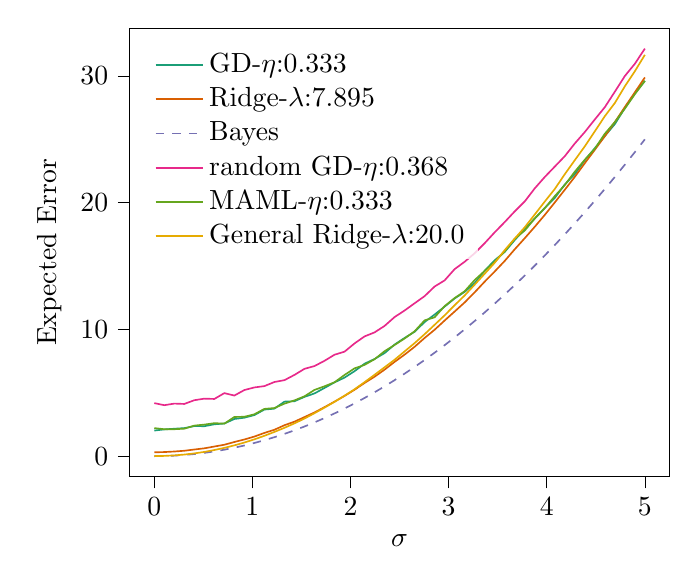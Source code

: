 % This file was created with tikzplotlib v0.10.1.
\begin{tikzpicture}

\definecolor{chocolate217952}{RGB}{217,95,2}
\definecolor{darkcyan27158119}{RGB}{27,158,119}
\definecolor{darkgray176}{RGB}{176,176,176}
\definecolor{deeppink23141138}{RGB}{231,41,138}
\definecolor{lightslategray117112179}{RGB}{117,112,179}
\definecolor{olivedrab10216630}{RGB}{102,166,30}
\definecolor{orange2301712}{RGB}{230,171,2}

\begin{axis}[
legend cell align={left},
legend style={
  fill opacity=0.8,
  draw opacity=1,
  text opacity=1,
  at={(0.03,0.97)},
  anchor=north west,
  draw=none
},
tick align=outside,
tick pos=left,
x grid style={darkgray176},
xlabel={\(\displaystyle \sigma\)},
xmin=-0.25, xmax=5.25,
xtick style={color=black},
y grid style={darkgray176},
ylabel={Expected Error},
ymin=-1.608, ymax=33.768,
ytick style={color=black}
]
\addplot [semithick, darkcyan27158119]
table {%
0 2.022
0.102 2.111
0.204 2.166
0.306 2.216
0.408 2.374
0.51 2.365
0.612 2.515
0.714 2.576
0.816 2.935
0.918 3.036
1.02 3.242
1.122 3.677
1.224 3.75
1.327 4.306
1.429 4.336
1.531 4.68
1.633 4.951
1.735 5.384
1.837 5.823
1.939 6.199
2.041 6.707
2.143 7.297
2.245 7.67
2.347 8.13
2.449 8.804
2.551 9.329
2.653 9.815
2.755 10.581
2.857 11.175
2.959 11.799
3.061 12.444
3.163 12.962
3.265 13.654
3.367 14.628
3.469 15.456
3.571 16.112
3.673 17.046
3.776 17.934
3.878 18.75
3.98 19.583
4.082 20.375
4.184 21.442
4.286 22.26
4.388 23.358
4.49 24.301
4.592 25.261
4.694 26.203
4.796 27.463
4.898 28.618
5 29.608
};
\addlegendentry{GD-$\eta$:0.333}
\addplot [semithick, chocolate217952]
table {%
0 0.306
0.102 0.325
0.204 0.368
0.306 0.428
0.408 0.526
0.51 0.62
0.612 0.762
0.714 0.902
0.816 1.119
0.918 1.317
1.02 1.548
1.122 1.835
1.224 2.084
1.327 2.443
1.429 2.724
1.531 3.086
1.633 3.451
1.735 3.869
1.837 4.304
1.939 4.753
2.041 5.241
2.143 5.776
2.245 6.269
2.347 6.826
2.449 7.44
2.551 8.011
2.653 8.629
2.755 9.326
2.857 9.975
2.959 10.703
3.061 11.413
3.163 12.128
3.265 12.926
3.367 13.768
3.469 14.569
3.571 15.401
3.673 16.318
3.776 17.2
3.878 18.103
3.98 19.038
4.082 20.022
4.184 21.024
4.286 22.042
4.388 23.118
4.49 24.176
4.592 25.25
4.694 26.368
4.796 27.551
4.898 28.713
5 29.883
};
\addlegendentry{Ridge-$\lambda$:7.895}
\addplot [semithick, lightslategray117112179, dashed]
table {%
0 0
0.102 0.01
0.204 0.042
0.306 0.094
0.408 0.167
0.51 0.26
0.612 0.375
0.714 0.51
0.816 0.666
0.918 0.843
1.02 1.041
1.122 1.26
1.224 1.499
1.327 1.76
1.429 2.041
1.531 2.343
1.633 2.666
1.735 3.009
1.837 3.374
1.939 3.759
2.041 4.165
2.143 4.592
2.245 5.04
2.347 5.508
2.449 5.997
2.551 6.508
2.653 7.039
2.755 7.591
2.857 8.163
2.959 8.757
3.061 9.371
3.163 10.006
3.265 10.662
3.367 11.339
3.469 12.037
3.571 12.755
3.673 13.494
3.776 14.254
3.878 15.035
3.98 15.837
4.082 16.66
4.184 17.503
4.286 18.367
4.388 19.252
4.49 20.158
4.592 21.085
4.694 22.032
4.796 23.001
4.898 23.99
5 25.0
};
\addlegendentry{Bayes}
\addplot [semithick, deeppink23141138]
table {%
0 4.187
0.102 4.023
0.204 4.149
0.306 4.121
0.408 4.416
0.51 4.539
0.612 4.515
0.714 4.975
0.816 4.784
0.918 5.218
1.02 5.424
1.122 5.528
1.224 5.852
1.327 6.0
1.429 6.414
1.531 6.894
1.633 7.111
1.735 7.526
1.837 8.005
1.939 8.247
2.041 8.896
2.143 9.451
2.245 9.768
2.347 10.278
2.449 10.975
2.551 11.494
2.653 12.064
2.755 12.627
2.857 13.386
2.959 13.87
3.061 14.758
3.163 15.339
3.265 16.009
3.367 16.803
3.469 17.66
3.571 18.467
3.673 19.312
3.776 20.104
3.878 21.134
3.98 22.031
4.082 22.851
4.184 23.672
4.286 24.675
4.388 25.579
4.49 26.569
4.592 27.539
4.694 28.758
4.796 29.997
4.898 30.963
5 32.16
};
\addlegendentry{random GD-$\eta$:0.368}
\addplot [semithick, olivedrab10216630]
table {%
0 2.217
0.102 2.125
0.204 2.127
0.306 2.17
0.408 2.412
0.51 2.493
0.612 2.605
0.714 2.57
0.816 3.094
0.918 3.11
1.02 3.306
1.122 3.731
1.224 3.799
1.327 4.147
1.429 4.404
1.531 4.725
1.633 5.229
1.735 5.516
1.837 5.833
1.939 6.408
2.041 6.929
2.143 7.203
2.245 7.649
2.347 8.284
2.449 8.772
2.551 9.285
2.653 9.852
2.755 10.716
2.857 10.956
2.959 11.841
3.061 12.474
3.163 13.012
3.265 13.895
3.367 14.616
3.469 15.34
3.571 16.148
3.673 17.148
3.776 17.806
3.878 18.76
3.98 19.575
4.082 20.52
4.184 21.393
4.286 22.447
4.388 23.392
4.49 24.259
4.592 25.443
4.694 26.362
4.796 27.425
4.898 28.562
5 29.619
};
\addlegendentry{MAML-$\eta$:0.333}
\addplot [semithick, orange2301712]
table {%
0 0.009
0.102 0.021
0.204 0.062
0.306 0.127
0.408 0.22
0.51 0.336
0.612 0.485
0.714 0.655
0.816 0.853
0.918 1.077
1.02 1.328
1.122 1.607
1.224 1.913
1.327 2.239
1.429 2.589
1.531 2.969
1.633 3.391
1.735 3.831
1.837 4.288
1.939 4.771
2.041 5.28
2.143 5.842
2.245 6.421
2.347 7.013
2.449 7.608
2.551 8.266
2.653 8.921
2.755 9.625
2.857 10.366
2.959 11.112
3.061 11.91
3.163 12.679
3.265 13.529
3.367 14.392
3.469 15.255
3.571 16.258
3.673 17.164
3.776 18.066
3.878 19.074
3.98 20.092
4.082 21.084
4.184 22.251
4.286 23.358
4.388 24.449
4.49 25.629
4.592 26.828
4.694 27.867
4.796 29.182
4.898 30.374
5 31.667
};
\addlegendentry{General Ridge-$\lambda$:20.0}
\end{axis}

\end{tikzpicture}
